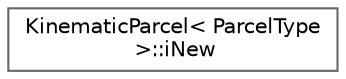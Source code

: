 digraph "Graphical Class Hierarchy"
{
 // LATEX_PDF_SIZE
  bgcolor="transparent";
  edge [fontname=Helvetica,fontsize=10,labelfontname=Helvetica,labelfontsize=10];
  node [fontname=Helvetica,fontsize=10,shape=box,height=0.2,width=0.4];
  rankdir="LR";
  Node0 [id="Node000000",label="KinematicParcel\< ParcelType\l \>::iNew",height=0.2,width=0.4,color="grey40", fillcolor="white", style="filled",URL="$classFoam_1_1KinematicParcel_1_1iNew.html",tooltip=" "];
}
